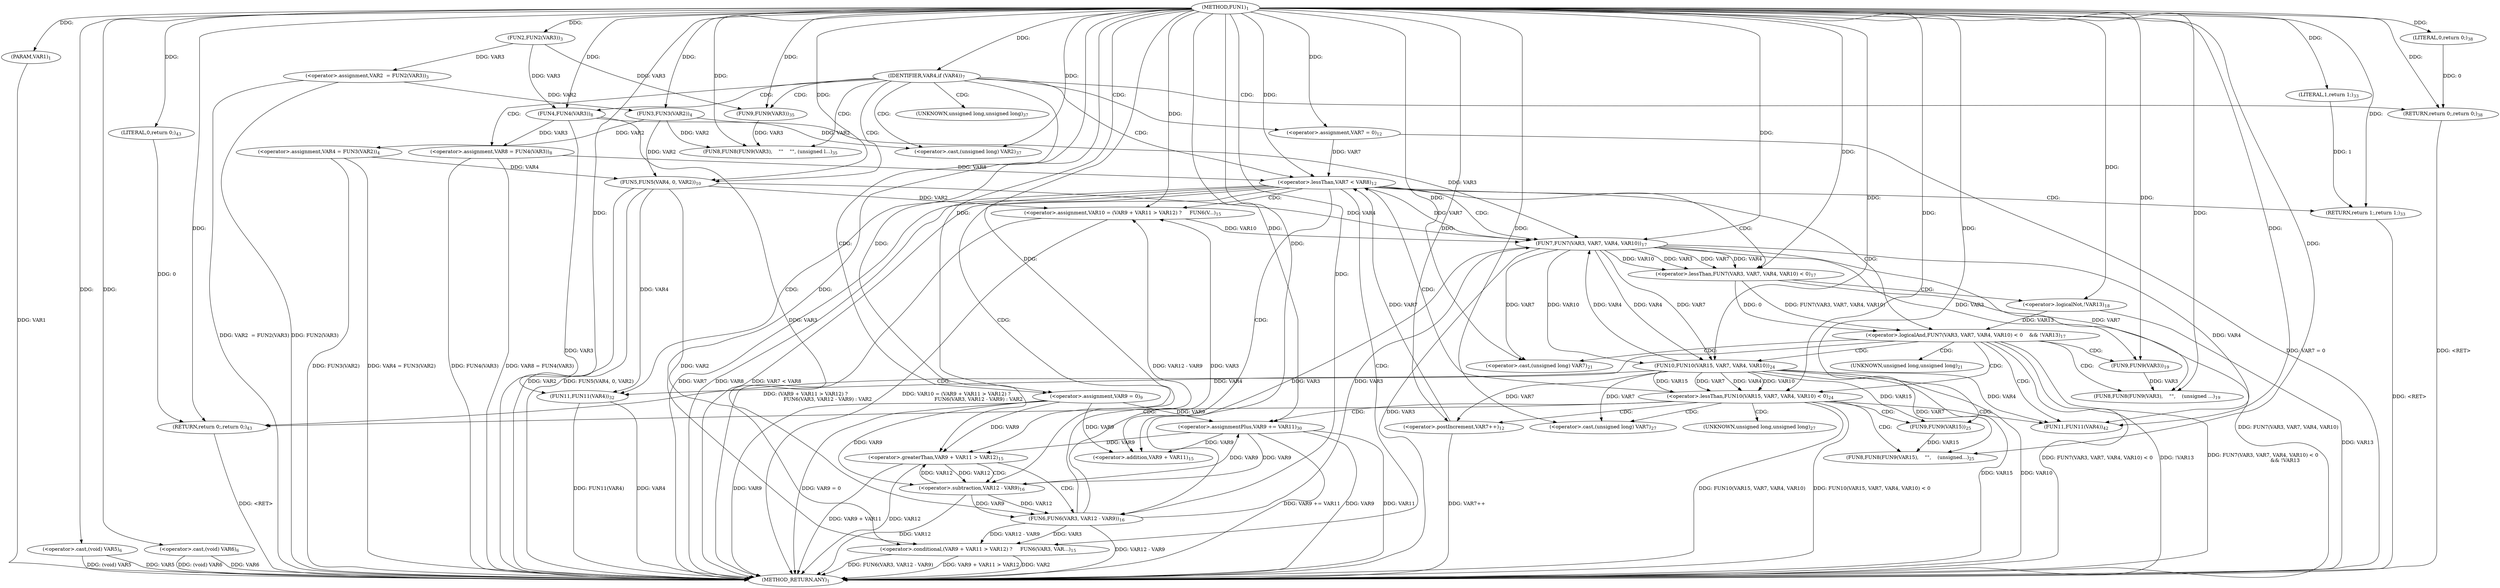 digraph "FUN1" {  
"8" [label = <(METHOD,FUN1)<SUB>1</SUB>> ]
"130" [label = <(METHOD_RETURN,ANY)<SUB>1</SUB>> ]
"9" [label = <(PARAM,VAR1)<SUB>1</SUB>> ]
"12" [label = <(&lt;operator&gt;.assignment,VAR2  = FUN2(VAR3))<SUB>3</SUB>> ]
"17" [label = <(&lt;operator&gt;.assignment,VAR4 = FUN3(VAR2))<SUB>4</SUB>> ]
"21" [label = <(&lt;operator&gt;.cast,(void) VAR5)<SUB>6</SUB>> ]
"24" [label = <(&lt;operator&gt;.cast,(void) VAR6)<SUB>6</SUB>> ]
"126" [label = <(FUN11,FUN11(VAR4))<SUB>42</SUB>> ]
"128" [label = <(RETURN,return 0;,return 0;)<SUB>43</SUB>> ]
"28" [label = <(IDENTIFIER,VAR4,if (VAR4))<SUB>7</SUB>> ]
"129" [label = <(LITERAL,0,return 0;)<SUB>43</SUB>> ]
"14" [label = <(FUN2,FUN2(VAR3))<SUB>3</SUB>> ]
"19" [label = <(FUN3,FUN3(VAR2))<SUB>4</SUB>> ]
"32" [label = <(&lt;operator&gt;.assignment,VAR8 = FUN4(VAR3))<SUB>8</SUB>> ]
"37" [label = <(&lt;operator&gt;.assignment,VAR9 = 0)<SUB>9</SUB>> ]
"40" [label = <(FUN5,FUN5(VAR4, 0, VAR2))<SUB>10</SUB>> ]
"110" [label = <(FUN11,FUN11(VAR4))<SUB>32</SUB>> ]
"112" [label = <(RETURN,return 1;,return 1;)<SUB>33</SUB>> ]
"49" [label = <(&lt;operator&gt;.lessThan,VAR7 &lt; VAR8)<SUB>12</SUB>> ]
"52" [label = <(&lt;operator&gt;.postIncrement,VAR7++)<SUB>12</SUB>> ]
"113" [label = <(LITERAL,1,return 1;)<SUB>33</SUB>> ]
"116" [label = <(FUN8,FUN8(FUN9(VAR3),
		    &quot;&quot;
		    &quot;&quot;, (unsigned l...)<SUB>35</SUB>> ]
"123" [label = <(RETURN,return 0;,return 0;)<SUB>38</SUB>> ]
"34" [label = <(FUN4,FUN4(VAR3))<SUB>8</SUB>> ]
"46" [label = <(&lt;operator&gt;.assignment,VAR7 = 0)<SUB>12</SUB>> ]
"56" [label = <(&lt;operator&gt;.assignment,VAR10 = (VAR9 + VAR11 &gt; VAR12) ?
 			    FUN6(V...)<SUB>15</SUB>> ]
"107" [label = <(&lt;operator&gt;.assignmentPlus,VAR9 += VAR11)<SUB>30</SUB>> ]
"124" [label = <(LITERAL,0,return 0;)<SUB>38</SUB>> ]
"71" [label = <(&lt;operator&gt;.logicalAnd,FUN7(VAR3, VAR7, VAR4, VAR10) &lt; 0
			    &amp;&amp; !VAR13)<SUB>17</SUB>> ]
"91" [label = <(&lt;operator&gt;.lessThan,FUN10(VAR15, VAR7, VAR4, VAR10) &lt; 0)<SUB>24</SUB>> ]
"117" [label = <(FUN9,FUN9(VAR3))<SUB>35</SUB>> ]
"120" [label = <(&lt;operator&gt;.cast,(unsigned long) VAR2)<SUB>37</SUB>> ]
"58" [label = <(&lt;operator&gt;.conditional,(VAR9 + VAR11 &gt; VAR12) ?
 			    FUN6(VAR3, VAR...)<SUB>15</SUB>> ]
"82" [label = <(FUN8,FUN8(FUN9(VAR3),
				    &quot;&quot;,
				    (unsigned ...)<SUB>19</SUB>> ]
"99" [label = <(FUN8,FUN8(FUN9(VAR15),
				    &quot;&quot;,
				    (unsigned...)<SUB>25</SUB>> ]
"59" [label = <(&lt;operator&gt;.greaterThan,VAR9 + VAR11 &gt; VAR12)<SUB>15</SUB>> ]
"64" [label = <(FUN6,FUN6(VAR3, VAR12 - VAR9))<SUB>16</SUB>> ]
"72" [label = <(&lt;operator&gt;.lessThan,FUN7(VAR3, VAR7, VAR4, VAR10) &lt; 0)<SUB>17</SUB>> ]
"79" [label = <(&lt;operator&gt;.logicalNot,!VAR13)<SUB>18</SUB>> ]
"92" [label = <(FUN10,FUN10(VAR15, VAR7, VAR4, VAR10))<SUB>24</SUB>> ]
"60" [label = <(&lt;operator&gt;.addition,VAR9 + VAR11)<SUB>15</SUB>> ]
"66" [label = <(&lt;operator&gt;.subtraction,VAR12 - VAR9)<SUB>16</SUB>> ]
"73" [label = <(FUN7,FUN7(VAR3, VAR7, VAR4, VAR10))<SUB>17</SUB>> ]
"83" [label = <(FUN9,FUN9(VAR3))<SUB>19</SUB>> ]
"86" [label = <(&lt;operator&gt;.cast,(unsigned long) VAR7)<SUB>21</SUB>> ]
"100" [label = <(FUN9,FUN9(VAR15))<SUB>25</SUB>> ]
"103" [label = <(&lt;operator&gt;.cast,(unsigned long) VAR7)<SUB>27</SUB>> ]
"121" [label = <(UNKNOWN,unsigned long,unsigned long)<SUB>37</SUB>> ]
"87" [label = <(UNKNOWN,unsigned long,unsigned long)<SUB>21</SUB>> ]
"104" [label = <(UNKNOWN,unsigned long,unsigned long)<SUB>27</SUB>> ]
  "128" -> "130"  [ label = "DDG: &lt;RET&gt;"] 
  "112" -> "130"  [ label = "DDG: &lt;RET&gt;"] 
  "123" -> "130"  [ label = "DDG: &lt;RET&gt;"] 
  "9" -> "130"  [ label = "DDG: VAR1"] 
  "12" -> "130"  [ label = "DDG: FUN2(VAR3)"] 
  "12" -> "130"  [ label = "DDG: VAR2  = FUN2(VAR3)"] 
  "17" -> "130"  [ label = "DDG: FUN3(VAR2)"] 
  "17" -> "130"  [ label = "DDG: VAR4 = FUN3(VAR2)"] 
  "21" -> "130"  [ label = "DDG: (void) VAR5"] 
  "24" -> "130"  [ label = "DDG: (void) VAR6"] 
  "34" -> "130"  [ label = "DDG: VAR3"] 
  "32" -> "130"  [ label = "DDG: FUN4(VAR3)"] 
  "32" -> "130"  [ label = "DDG: VAR8 = FUN4(VAR3)"] 
  "37" -> "130"  [ label = "DDG: VAR9"] 
  "37" -> "130"  [ label = "DDG: VAR9 = 0"] 
  "40" -> "130"  [ label = "DDG: VAR2"] 
  "40" -> "130"  [ label = "DDG: FUN5(VAR4, 0, VAR2)"] 
  "46" -> "130"  [ label = "DDG: VAR7 = 0"] 
  "49" -> "130"  [ label = "DDG: VAR7"] 
  "49" -> "130"  [ label = "DDG: VAR8"] 
  "49" -> "130"  [ label = "DDG: VAR7 &lt; VAR8"] 
  "110" -> "130"  [ label = "DDG: VAR4"] 
  "110" -> "130"  [ label = "DDG: FUN11(VAR4)"] 
  "59" -> "130"  [ label = "DDG: VAR9 + VAR11"] 
  "59" -> "130"  [ label = "DDG: VAR12"] 
  "58" -> "130"  [ label = "DDG: VAR9 + VAR11 &gt; VAR12"] 
  "58" -> "130"  [ label = "DDG: VAR2"] 
  "66" -> "130"  [ label = "DDG: VAR12"] 
  "64" -> "130"  [ label = "DDG: VAR12 - VAR9"] 
  "58" -> "130"  [ label = "DDG: FUN6(VAR3, VAR12 - VAR9)"] 
  "56" -> "130"  [ label = "DDG: (VAR9 + VAR11 &gt; VAR12) ?
 			    FUN6(VAR3, VAR12 - VAR9) : VAR2"] 
  "56" -> "130"  [ label = "DDG: VAR10 = (VAR9 + VAR11 &gt; VAR12) ?
 			    FUN6(VAR3, VAR12 - VAR9) : VAR2"] 
  "73" -> "130"  [ label = "DDG: VAR3"] 
  "72" -> "130"  [ label = "DDG: FUN7(VAR3, VAR7, VAR4, VAR10)"] 
  "71" -> "130"  [ label = "DDG: FUN7(VAR3, VAR7, VAR4, VAR10) &lt; 0"] 
  "71" -> "130"  [ label = "DDG: !VAR13"] 
  "71" -> "130"  [ label = "DDG: FUN7(VAR3, VAR7, VAR4, VAR10) &lt; 0
			    &amp;&amp; !VAR13"] 
  "92" -> "130"  [ label = "DDG: VAR15"] 
  "92" -> "130"  [ label = "DDG: VAR10"] 
  "91" -> "130"  [ label = "DDG: FUN10(VAR15, VAR7, VAR4, VAR10)"] 
  "91" -> "130"  [ label = "DDG: FUN10(VAR15, VAR7, VAR4, VAR10) &lt; 0"] 
  "107" -> "130"  [ label = "DDG: VAR9"] 
  "107" -> "130"  [ label = "DDG: VAR11"] 
  "107" -> "130"  [ label = "DDG: VAR9 += VAR11"] 
  "52" -> "130"  [ label = "DDG: VAR7++"] 
  "79" -> "130"  [ label = "DDG: VAR13"] 
  "24" -> "130"  [ label = "DDG: VAR6"] 
  "21" -> "130"  [ label = "DDG: VAR5"] 
  "8" -> "9"  [ label = "DDG: "] 
  "14" -> "12"  [ label = "DDG: VAR3"] 
  "19" -> "17"  [ label = "DDG: VAR2"] 
  "8" -> "21"  [ label = "DDG: "] 
  "8" -> "24"  [ label = "DDG: "] 
  "129" -> "128"  [ label = "DDG: 0"] 
  "8" -> "128"  [ label = "DDG: "] 
  "8" -> "28"  [ label = "DDG: "] 
  "73" -> "126"  [ label = "DDG: VAR4"] 
  "92" -> "126"  [ label = "DDG: VAR4"] 
  "8" -> "126"  [ label = "DDG: "] 
  "8" -> "129"  [ label = "DDG: "] 
  "8" -> "14"  [ label = "DDG: "] 
  "12" -> "19"  [ label = "DDG: VAR2"] 
  "8" -> "19"  [ label = "DDG: "] 
  "34" -> "32"  [ label = "DDG: VAR3"] 
  "8" -> "37"  [ label = "DDG: "] 
  "113" -> "112"  [ label = "DDG: 1"] 
  "8" -> "112"  [ label = "DDG: "] 
  "17" -> "40"  [ label = "DDG: VAR4"] 
  "8" -> "40"  [ label = "DDG: "] 
  "19" -> "40"  [ label = "DDG: VAR2"] 
  "40" -> "110"  [ label = "DDG: VAR4"] 
  "92" -> "110"  [ label = "DDG: VAR4"] 
  "8" -> "110"  [ label = "DDG: "] 
  "8" -> "113"  [ label = "DDG: "] 
  "124" -> "123"  [ label = "DDG: 0"] 
  "8" -> "123"  [ label = "DDG: "] 
  "14" -> "34"  [ label = "DDG: VAR3"] 
  "8" -> "34"  [ label = "DDG: "] 
  "8" -> "46"  [ label = "DDG: "] 
  "46" -> "49"  [ label = "DDG: VAR7"] 
  "52" -> "49"  [ label = "DDG: VAR7"] 
  "8" -> "49"  [ label = "DDG: "] 
  "32" -> "49"  [ label = "DDG: VAR8"] 
  "92" -> "52"  [ label = "DDG: VAR7"] 
  "8" -> "52"  [ label = "DDG: "] 
  "64" -> "56"  [ label = "DDG: VAR3"] 
  "64" -> "56"  [ label = "DDG: VAR12 - VAR9"] 
  "40" -> "56"  [ label = "DDG: VAR2"] 
  "8" -> "56"  [ label = "DDG: "] 
  "8" -> "107"  [ label = "DDG: "] 
  "117" -> "116"  [ label = "DDG: VAR3"] 
  "8" -> "116"  [ label = "DDG: "] 
  "19" -> "116"  [ label = "DDG: VAR2"] 
  "8" -> "124"  [ label = "DDG: "] 
  "66" -> "107"  [ label = "DDG: VAR9"] 
  "37" -> "107"  [ label = "DDG: VAR9"] 
  "14" -> "117"  [ label = "DDG: VAR3"] 
  "8" -> "117"  [ label = "DDG: "] 
  "19" -> "120"  [ label = "DDG: VAR2"] 
  "8" -> "120"  [ label = "DDG: "] 
  "64" -> "58"  [ label = "DDG: VAR3"] 
  "64" -> "58"  [ label = "DDG: VAR12 - VAR9"] 
  "40" -> "58"  [ label = "DDG: VAR2"] 
  "8" -> "58"  [ label = "DDG: "] 
  "72" -> "71"  [ label = "DDG: FUN7(VAR3, VAR7, VAR4, VAR10)"] 
  "72" -> "71"  [ label = "DDG: 0"] 
  "79" -> "71"  [ label = "DDG: VAR13"] 
  "92" -> "91"  [ label = "DDG: VAR15"] 
  "92" -> "91"  [ label = "DDG: VAR7"] 
  "92" -> "91"  [ label = "DDG: VAR4"] 
  "92" -> "91"  [ label = "DDG: VAR10"] 
  "8" -> "91"  [ label = "DDG: "] 
  "37" -> "59"  [ label = "DDG: VAR9"] 
  "107" -> "59"  [ label = "DDG: VAR9"] 
  "8" -> "59"  [ label = "DDG: "] 
  "66" -> "59"  [ label = "DDG: VAR12"] 
  "34" -> "64"  [ label = "DDG: VAR3"] 
  "73" -> "64"  [ label = "DDG: VAR3"] 
  "8" -> "64"  [ label = "DDG: "] 
  "66" -> "64"  [ label = "DDG: VAR12"] 
  "66" -> "64"  [ label = "DDG: VAR9"] 
  "73" -> "72"  [ label = "DDG: VAR3"] 
  "73" -> "72"  [ label = "DDG: VAR7"] 
  "73" -> "72"  [ label = "DDG: VAR4"] 
  "73" -> "72"  [ label = "DDG: VAR10"] 
  "8" -> "72"  [ label = "DDG: "] 
  "8" -> "79"  [ label = "DDG: "] 
  "83" -> "82"  [ label = "DDG: VAR3"] 
  "8" -> "82"  [ label = "DDG: "] 
  "73" -> "82"  [ label = "DDG: VAR7"] 
  "8" -> "92"  [ label = "DDG: "] 
  "73" -> "92"  [ label = "DDG: VAR7"] 
  "73" -> "92"  [ label = "DDG: VAR4"] 
  "73" -> "92"  [ label = "DDG: VAR10"] 
  "100" -> "99"  [ label = "DDG: VAR15"] 
  "8" -> "99"  [ label = "DDG: "] 
  "92" -> "99"  [ label = "DDG: VAR7"] 
  "37" -> "60"  [ label = "DDG: VAR9"] 
  "107" -> "60"  [ label = "DDG: VAR9"] 
  "8" -> "60"  [ label = "DDG: "] 
  "59" -> "66"  [ label = "DDG: VAR12"] 
  "8" -> "66"  [ label = "DDG: "] 
  "37" -> "66"  [ label = "DDG: VAR9"] 
  "107" -> "66"  [ label = "DDG: VAR9"] 
  "34" -> "73"  [ label = "DDG: VAR3"] 
  "64" -> "73"  [ label = "DDG: VAR3"] 
  "8" -> "73"  [ label = "DDG: "] 
  "49" -> "73"  [ label = "DDG: VAR7"] 
  "40" -> "73"  [ label = "DDG: VAR4"] 
  "92" -> "73"  [ label = "DDG: VAR4"] 
  "56" -> "73"  [ label = "DDG: VAR10"] 
  "73" -> "83"  [ label = "DDG: VAR3"] 
  "8" -> "83"  [ label = "DDG: "] 
  "73" -> "86"  [ label = "DDG: VAR7"] 
  "8" -> "86"  [ label = "DDG: "] 
  "92" -> "100"  [ label = "DDG: VAR15"] 
  "8" -> "100"  [ label = "DDG: "] 
  "92" -> "103"  [ label = "DDG: VAR7"] 
  "8" -> "103"  [ label = "DDG: "] 
  "28" -> "34"  [ label = "CDG: "] 
  "28" -> "32"  [ label = "CDG: "] 
  "28" -> "49"  [ label = "CDG: "] 
  "28" -> "120"  [ label = "CDG: "] 
  "28" -> "116"  [ label = "CDG: "] 
  "28" -> "37"  [ label = "CDG: "] 
  "28" -> "46"  [ label = "CDG: "] 
  "28" -> "121"  [ label = "CDG: "] 
  "28" -> "123"  [ label = "CDG: "] 
  "28" -> "40"  [ label = "CDG: "] 
  "28" -> "117"  [ label = "CDG: "] 
  "49" -> "60"  [ label = "CDG: "] 
  "49" -> "73"  [ label = "CDG: "] 
  "49" -> "72"  [ label = "CDG: "] 
  "49" -> "56"  [ label = "CDG: "] 
  "49" -> "59"  [ label = "CDG: "] 
  "49" -> "112"  [ label = "CDG: "] 
  "49" -> "58"  [ label = "CDG: "] 
  "49" -> "71"  [ label = "CDG: "] 
  "49" -> "110"  [ label = "CDG: "] 
  "71" -> "128"  [ label = "CDG: "] 
  "71" -> "92"  [ label = "CDG: "] 
  "71" -> "87"  [ label = "CDG: "] 
  "71" -> "91"  [ label = "CDG: "] 
  "71" -> "82"  [ label = "CDG: "] 
  "71" -> "126"  [ label = "CDG: "] 
  "71" -> "83"  [ label = "CDG: "] 
  "71" -> "86"  [ label = "CDG: "] 
  "91" -> "107"  [ label = "CDG: "] 
  "91" -> "49"  [ label = "CDG: "] 
  "91" -> "52"  [ label = "CDG: "] 
  "91" -> "99"  [ label = "CDG: "] 
  "91" -> "128"  [ label = "CDG: "] 
  "91" -> "103"  [ label = "CDG: "] 
  "91" -> "104"  [ label = "CDG: "] 
  "91" -> "126"  [ label = "CDG: "] 
  "91" -> "100"  [ label = "CDG: "] 
  "59" -> "64"  [ label = "CDG: "] 
  "59" -> "66"  [ label = "CDG: "] 
  "72" -> "79"  [ label = "CDG: "] 
}
